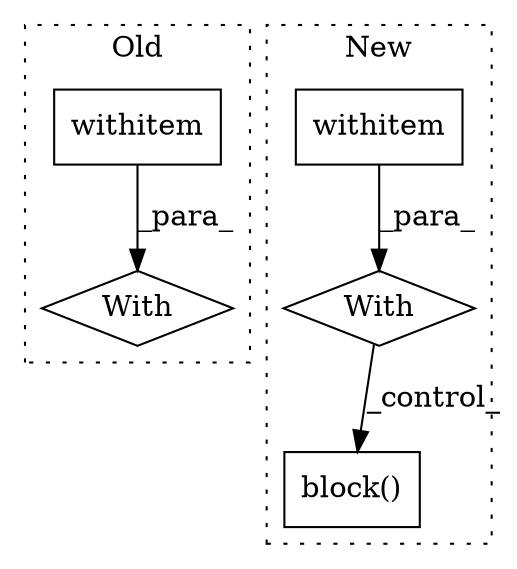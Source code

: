 digraph G {
subgraph cluster0 {
1 [label="With" a="39" s="1833,1839" l="5,10" shape="diamond"];
5 [label="withitem" a="49" s="1838" l="1" shape="box"];
label = "Old";
style="dotted";
}
subgraph cluster1 {
2 [label="block()" a="75" s="1502" l="12" shape="box"];
3 [label="With" a="39" s="1483,1492" l="5,10" shape="diamond"];
4 [label="withitem" a="49" s="1488" l="4" shape="box"];
label = "New";
style="dotted";
}
3 -> 2 [label="_control_"];
4 -> 3 [label="_para_"];
5 -> 1 [label="_para_"];
}